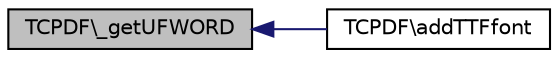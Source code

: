 digraph G
{
  edge [fontname="Helvetica",fontsize="10",labelfontname="Helvetica",labelfontsize="10"];
  node [fontname="Helvetica",fontsize="10",shape=record];
  rankdir="LR";
  Node1 [label="TCPDF\\_getUFWORD",height=0.2,width=0.4,color="black", fillcolor="grey75", style="filled" fontcolor="black"];
  Node1 -> Node2 [dir="back",color="midnightblue",fontsize="10",style="solid",fontname="Helvetica"];
  Node2 [label="TCPDF\\addTTFfont",height=0.2,width=0.4,color="black", fillcolor="white", style="filled",URL="$classTCPDF.html#a6dbd62a9d9d1bb54eed883ba0005ee6f",tooltip="Convert and add the selected TrueType or Type1 font to the fonts folder (that must be writeable)..."];
}
